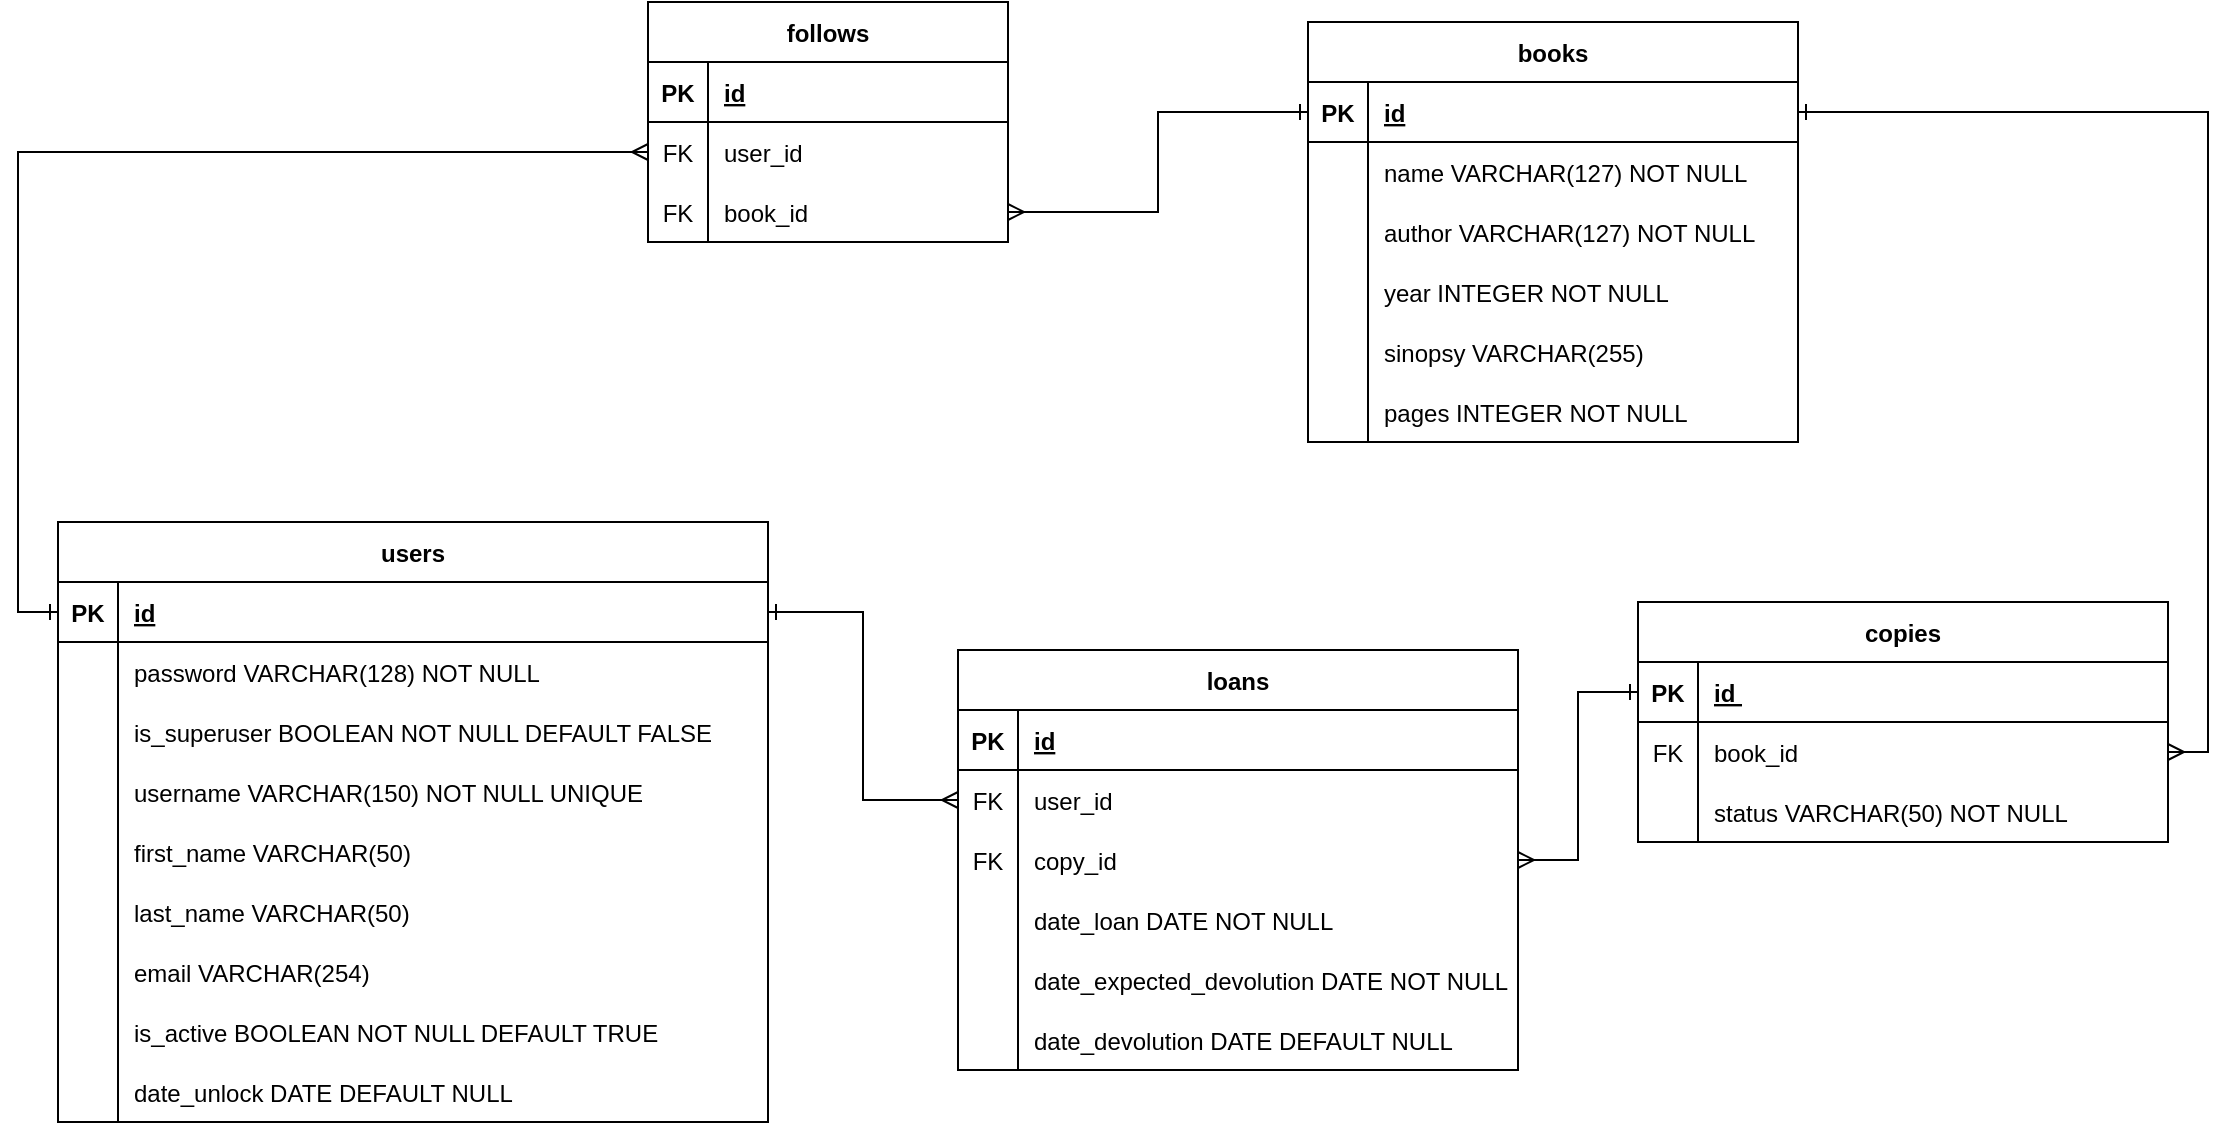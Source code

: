 <mxfile>
    <diagram name="Página-1" id="a2JsWGJIKxftPjZQkkod">
        <mxGraphModel dx="1200" dy="575" grid="1" gridSize="10" guides="1" tooltips="1" connect="1" arrows="1" fold="1" page="1" pageScale="1" pageWidth="1169" pageHeight="827" math="0" shadow="0">
            <root>
                <mxCell id="0"/>
                <mxCell id="1" parent="0"/>
                <mxCell id="HC0QBilnxEu0m2744RWK-25" value="books" style="shape=table;startSize=30;container=1;collapsible=1;childLayout=tableLayout;fixedRows=1;rowLines=0;fontStyle=1;align=center;resizeLast=1;" parent="1" vertex="1">
                    <mxGeometry x="705" y="100" width="245" height="210" as="geometry"/>
                </mxCell>
                <mxCell id="HC0QBilnxEu0m2744RWK-26" value="" style="shape=tableRow;horizontal=0;startSize=0;swimlaneHead=0;swimlaneBody=0;fillColor=none;collapsible=0;dropTarget=0;points=[[0,0.5],[1,0.5]];portConstraint=eastwest;top=0;left=0;right=0;bottom=1;" parent="HC0QBilnxEu0m2744RWK-25" vertex="1">
                    <mxGeometry y="30" width="245" height="30" as="geometry"/>
                </mxCell>
                <mxCell id="HC0QBilnxEu0m2744RWK-27" value="PK" style="shape=partialRectangle;connectable=0;fillColor=none;top=0;left=0;bottom=0;right=0;fontStyle=1;overflow=hidden;" parent="HC0QBilnxEu0m2744RWK-26" vertex="1">
                    <mxGeometry width="30" height="30" as="geometry">
                        <mxRectangle width="30" height="30" as="alternateBounds"/>
                    </mxGeometry>
                </mxCell>
                <mxCell id="HC0QBilnxEu0m2744RWK-28" value="id" style="shape=partialRectangle;connectable=0;fillColor=none;top=0;left=0;bottom=0;right=0;align=left;spacingLeft=6;fontStyle=5;overflow=hidden;" parent="HC0QBilnxEu0m2744RWK-26" vertex="1">
                    <mxGeometry x="30" width="215" height="30" as="geometry">
                        <mxRectangle width="215" height="30" as="alternateBounds"/>
                    </mxGeometry>
                </mxCell>
                <mxCell id="HC0QBilnxEu0m2744RWK-29" value="" style="shape=tableRow;horizontal=0;startSize=0;swimlaneHead=0;swimlaneBody=0;fillColor=none;collapsible=0;dropTarget=0;points=[[0,0.5],[1,0.5]];portConstraint=eastwest;top=0;left=0;right=0;bottom=0;" parent="HC0QBilnxEu0m2744RWK-25" vertex="1">
                    <mxGeometry y="60" width="245" height="30" as="geometry"/>
                </mxCell>
                <mxCell id="HC0QBilnxEu0m2744RWK-30" value="" style="shape=partialRectangle;connectable=0;fillColor=none;top=0;left=0;bottom=0;right=0;editable=1;overflow=hidden;" parent="HC0QBilnxEu0m2744RWK-29" vertex="1">
                    <mxGeometry width="30" height="30" as="geometry">
                        <mxRectangle width="30" height="30" as="alternateBounds"/>
                    </mxGeometry>
                </mxCell>
                <mxCell id="HC0QBilnxEu0m2744RWK-31" value="name VARCHAR(127) NOT NULL" style="shape=partialRectangle;connectable=0;fillColor=none;top=0;left=0;bottom=0;right=0;align=left;spacingLeft=6;overflow=hidden;" parent="HC0QBilnxEu0m2744RWK-29" vertex="1">
                    <mxGeometry x="30" width="215" height="30" as="geometry">
                        <mxRectangle width="215" height="30" as="alternateBounds"/>
                    </mxGeometry>
                </mxCell>
                <mxCell id="HC0QBilnxEu0m2744RWK-88" style="shape=tableRow;horizontal=0;startSize=0;swimlaneHead=0;swimlaneBody=0;fillColor=none;collapsible=0;dropTarget=0;points=[[0,0.5],[1,0.5]];portConstraint=eastwest;top=0;left=0;right=0;bottom=0;" parent="HC0QBilnxEu0m2744RWK-25" vertex="1">
                    <mxGeometry y="90" width="245" height="30" as="geometry"/>
                </mxCell>
                <mxCell id="HC0QBilnxEu0m2744RWK-89" style="shape=partialRectangle;connectable=0;fillColor=none;top=0;left=0;bottom=0;right=0;editable=1;overflow=hidden;" parent="HC0QBilnxEu0m2744RWK-88" vertex="1">
                    <mxGeometry width="30" height="30" as="geometry">
                        <mxRectangle width="30" height="30" as="alternateBounds"/>
                    </mxGeometry>
                </mxCell>
                <mxCell id="HC0QBilnxEu0m2744RWK-90" value="author VARCHAR(127) NOT NULL" style="shape=partialRectangle;connectable=0;fillColor=none;top=0;left=0;bottom=0;right=0;align=left;spacingLeft=6;overflow=hidden;" parent="HC0QBilnxEu0m2744RWK-88" vertex="1">
                    <mxGeometry x="30" width="215" height="30" as="geometry">
                        <mxRectangle width="215" height="30" as="alternateBounds"/>
                    </mxGeometry>
                </mxCell>
                <mxCell id="HC0QBilnxEu0m2744RWK-85" style="shape=tableRow;horizontal=0;startSize=0;swimlaneHead=0;swimlaneBody=0;fillColor=none;collapsible=0;dropTarget=0;points=[[0,0.5],[1,0.5]];portConstraint=eastwest;top=0;left=0;right=0;bottom=0;" parent="HC0QBilnxEu0m2744RWK-25" vertex="1">
                    <mxGeometry y="120" width="245" height="30" as="geometry"/>
                </mxCell>
                <mxCell id="HC0QBilnxEu0m2744RWK-86" style="shape=partialRectangle;connectable=0;fillColor=none;top=0;left=0;bottom=0;right=0;editable=1;overflow=hidden;" parent="HC0QBilnxEu0m2744RWK-85" vertex="1">
                    <mxGeometry width="30" height="30" as="geometry">
                        <mxRectangle width="30" height="30" as="alternateBounds"/>
                    </mxGeometry>
                </mxCell>
                <mxCell id="HC0QBilnxEu0m2744RWK-87" value="year INTEGER NOT NULL" style="shape=partialRectangle;connectable=0;fillColor=none;top=0;left=0;bottom=0;right=0;align=left;spacingLeft=6;overflow=hidden;" parent="HC0QBilnxEu0m2744RWK-85" vertex="1">
                    <mxGeometry x="30" width="215" height="30" as="geometry">
                        <mxRectangle width="215" height="30" as="alternateBounds"/>
                    </mxGeometry>
                </mxCell>
                <mxCell id="HC0QBilnxEu0m2744RWK-82" style="shape=tableRow;horizontal=0;startSize=0;swimlaneHead=0;swimlaneBody=0;fillColor=none;collapsible=0;dropTarget=0;points=[[0,0.5],[1,0.5]];portConstraint=eastwest;top=0;left=0;right=0;bottom=0;" parent="HC0QBilnxEu0m2744RWK-25" vertex="1">
                    <mxGeometry y="150" width="245" height="30" as="geometry"/>
                </mxCell>
                <mxCell id="HC0QBilnxEu0m2744RWK-83" style="shape=partialRectangle;connectable=0;fillColor=none;top=0;left=0;bottom=0;right=0;editable=1;overflow=hidden;" parent="HC0QBilnxEu0m2744RWK-82" vertex="1">
                    <mxGeometry width="30" height="30" as="geometry">
                        <mxRectangle width="30" height="30" as="alternateBounds"/>
                    </mxGeometry>
                </mxCell>
                <mxCell id="HC0QBilnxEu0m2744RWK-84" value="sinopsy VARCHAR(255) " style="shape=partialRectangle;connectable=0;fillColor=none;top=0;left=0;bottom=0;right=0;align=left;spacingLeft=6;overflow=hidden;" parent="HC0QBilnxEu0m2744RWK-82" vertex="1">
                    <mxGeometry x="30" width="215" height="30" as="geometry">
                        <mxRectangle width="215" height="30" as="alternateBounds"/>
                    </mxGeometry>
                </mxCell>
                <mxCell id="HC0QBilnxEu0m2744RWK-32" value="" style="shape=tableRow;horizontal=0;startSize=0;swimlaneHead=0;swimlaneBody=0;fillColor=none;collapsible=0;dropTarget=0;points=[[0,0.5],[1,0.5]];portConstraint=eastwest;top=0;left=0;right=0;bottom=0;" parent="HC0QBilnxEu0m2744RWK-25" vertex="1">
                    <mxGeometry y="180" width="245" height="30" as="geometry"/>
                </mxCell>
                <mxCell id="HC0QBilnxEu0m2744RWK-33" value="" style="shape=partialRectangle;connectable=0;fillColor=none;top=0;left=0;bottom=0;right=0;editable=1;overflow=hidden;" parent="HC0QBilnxEu0m2744RWK-32" vertex="1">
                    <mxGeometry width="30" height="30" as="geometry">
                        <mxRectangle width="30" height="30" as="alternateBounds"/>
                    </mxGeometry>
                </mxCell>
                <mxCell id="HC0QBilnxEu0m2744RWK-34" value="pages INTEGER NOT NULL" style="shape=partialRectangle;connectable=0;fillColor=none;top=0;left=0;bottom=0;right=0;align=left;spacingLeft=6;overflow=hidden;" parent="HC0QBilnxEu0m2744RWK-32" vertex="1">
                    <mxGeometry x="30" width="215" height="30" as="geometry">
                        <mxRectangle width="215" height="30" as="alternateBounds"/>
                    </mxGeometry>
                </mxCell>
                <mxCell id="HC0QBilnxEu0m2744RWK-38" value="follows" style="shape=table;startSize=30;container=1;collapsible=1;childLayout=tableLayout;fixedRows=1;rowLines=0;fontStyle=1;align=center;resizeLast=1;" parent="1" vertex="1">
                    <mxGeometry x="375" y="90" width="180" height="120" as="geometry"/>
                </mxCell>
                <mxCell id="HC0QBilnxEu0m2744RWK-39" value="" style="shape=tableRow;horizontal=0;startSize=0;swimlaneHead=0;swimlaneBody=0;fillColor=none;collapsible=0;dropTarget=0;points=[[0,0.5],[1,0.5]];portConstraint=eastwest;top=0;left=0;right=0;bottom=1;" parent="HC0QBilnxEu0m2744RWK-38" vertex="1">
                    <mxGeometry y="30" width="180" height="30" as="geometry"/>
                </mxCell>
                <mxCell id="HC0QBilnxEu0m2744RWK-40" value="PK" style="shape=partialRectangle;connectable=0;fillColor=none;top=0;left=0;bottom=0;right=0;fontStyle=1;overflow=hidden;" parent="HC0QBilnxEu0m2744RWK-39" vertex="1">
                    <mxGeometry width="30" height="30" as="geometry">
                        <mxRectangle width="30" height="30" as="alternateBounds"/>
                    </mxGeometry>
                </mxCell>
                <mxCell id="HC0QBilnxEu0m2744RWK-41" value="id" style="shape=partialRectangle;connectable=0;fillColor=none;top=0;left=0;bottom=0;right=0;align=left;spacingLeft=6;fontStyle=5;overflow=hidden;" parent="HC0QBilnxEu0m2744RWK-39" vertex="1">
                    <mxGeometry x="30" width="150" height="30" as="geometry">
                        <mxRectangle width="150" height="30" as="alternateBounds"/>
                    </mxGeometry>
                </mxCell>
                <mxCell id="HC0QBilnxEu0m2744RWK-42" value="" style="shape=tableRow;horizontal=0;startSize=0;swimlaneHead=0;swimlaneBody=0;fillColor=none;collapsible=0;dropTarget=0;points=[[0,0.5],[1,0.5]];portConstraint=eastwest;top=0;left=0;right=0;bottom=0;" parent="HC0QBilnxEu0m2744RWK-38" vertex="1">
                    <mxGeometry y="60" width="180" height="30" as="geometry"/>
                </mxCell>
                <mxCell id="HC0QBilnxEu0m2744RWK-43" value="FK" style="shape=partialRectangle;connectable=0;fillColor=none;top=0;left=0;bottom=0;right=0;editable=1;overflow=hidden;" parent="HC0QBilnxEu0m2744RWK-42" vertex="1">
                    <mxGeometry width="30" height="30" as="geometry">
                        <mxRectangle width="30" height="30" as="alternateBounds"/>
                    </mxGeometry>
                </mxCell>
                <mxCell id="HC0QBilnxEu0m2744RWK-44" value="user_id" style="shape=partialRectangle;connectable=0;fillColor=none;top=0;left=0;bottom=0;right=0;align=left;spacingLeft=6;overflow=hidden;" parent="HC0QBilnxEu0m2744RWK-42" vertex="1">
                    <mxGeometry x="30" width="150" height="30" as="geometry">
                        <mxRectangle width="150" height="30" as="alternateBounds"/>
                    </mxGeometry>
                </mxCell>
                <mxCell id="HC0QBilnxEu0m2744RWK-45" value="" style="shape=tableRow;horizontal=0;startSize=0;swimlaneHead=0;swimlaneBody=0;fillColor=none;collapsible=0;dropTarget=0;points=[[0,0.5],[1,0.5]];portConstraint=eastwest;top=0;left=0;right=0;bottom=0;" parent="HC0QBilnxEu0m2744RWK-38" vertex="1">
                    <mxGeometry y="90" width="180" height="30" as="geometry"/>
                </mxCell>
                <mxCell id="HC0QBilnxEu0m2744RWK-46" value="FK" style="shape=partialRectangle;connectable=0;fillColor=none;top=0;left=0;bottom=0;right=0;editable=1;overflow=hidden;" parent="HC0QBilnxEu0m2744RWK-45" vertex="1">
                    <mxGeometry width="30" height="30" as="geometry">
                        <mxRectangle width="30" height="30" as="alternateBounds"/>
                    </mxGeometry>
                </mxCell>
                <mxCell id="HC0QBilnxEu0m2744RWK-47" value="book_id" style="shape=partialRectangle;connectable=0;fillColor=none;top=0;left=0;bottom=0;right=0;align=left;spacingLeft=6;overflow=hidden;" parent="HC0QBilnxEu0m2744RWK-45" vertex="1">
                    <mxGeometry x="30" width="150" height="30" as="geometry">
                        <mxRectangle width="150" height="30" as="alternateBounds"/>
                    </mxGeometry>
                </mxCell>
                <mxCell id="HC0QBilnxEu0m2744RWK-64" value="copies" style="shape=table;startSize=30;container=1;collapsible=1;childLayout=tableLayout;fixedRows=1;rowLines=0;fontStyle=1;align=center;resizeLast=1;" parent="1" vertex="1">
                    <mxGeometry x="870" y="390" width="265" height="120" as="geometry"/>
                </mxCell>
                <mxCell id="HC0QBilnxEu0m2744RWK-65" value="" style="shape=tableRow;horizontal=0;startSize=0;swimlaneHead=0;swimlaneBody=0;fillColor=none;collapsible=0;dropTarget=0;points=[[0,0.5],[1,0.5]];portConstraint=eastwest;top=0;left=0;right=0;bottom=1;" parent="HC0QBilnxEu0m2744RWK-64" vertex="1">
                    <mxGeometry y="30" width="265" height="30" as="geometry"/>
                </mxCell>
                <mxCell id="HC0QBilnxEu0m2744RWK-66" value="PK" style="shape=partialRectangle;connectable=0;fillColor=none;top=0;left=0;bottom=0;right=0;fontStyle=1;overflow=hidden;" parent="HC0QBilnxEu0m2744RWK-65" vertex="1">
                    <mxGeometry width="30" height="30" as="geometry">
                        <mxRectangle width="30" height="30" as="alternateBounds"/>
                    </mxGeometry>
                </mxCell>
                <mxCell id="HC0QBilnxEu0m2744RWK-67" value="id " style="shape=partialRectangle;connectable=0;fillColor=none;top=0;left=0;bottom=0;right=0;align=left;spacingLeft=6;fontStyle=5;overflow=hidden;" parent="HC0QBilnxEu0m2744RWK-65" vertex="1">
                    <mxGeometry x="30" width="235" height="30" as="geometry">
                        <mxRectangle width="235" height="30" as="alternateBounds"/>
                    </mxGeometry>
                </mxCell>
                <mxCell id="HC0QBilnxEu0m2744RWK-68" value="" style="shape=tableRow;horizontal=0;startSize=0;swimlaneHead=0;swimlaneBody=0;fillColor=none;collapsible=0;dropTarget=0;points=[[0,0.5],[1,0.5]];portConstraint=eastwest;top=0;left=0;right=0;bottom=0;" parent="HC0QBilnxEu0m2744RWK-64" vertex="1">
                    <mxGeometry y="60" width="265" height="30" as="geometry"/>
                </mxCell>
                <mxCell id="HC0QBilnxEu0m2744RWK-69" value="FK" style="shape=partialRectangle;connectable=0;fillColor=none;top=0;left=0;bottom=0;right=0;editable=1;overflow=hidden;" parent="HC0QBilnxEu0m2744RWK-68" vertex="1">
                    <mxGeometry width="30" height="30" as="geometry">
                        <mxRectangle width="30" height="30" as="alternateBounds"/>
                    </mxGeometry>
                </mxCell>
                <mxCell id="HC0QBilnxEu0m2744RWK-70" value="book_id" style="shape=partialRectangle;connectable=0;fillColor=none;top=0;left=0;bottom=0;right=0;align=left;spacingLeft=6;overflow=hidden;" parent="HC0QBilnxEu0m2744RWK-68" vertex="1">
                    <mxGeometry x="30" width="235" height="30" as="geometry">
                        <mxRectangle width="235" height="30" as="alternateBounds"/>
                    </mxGeometry>
                </mxCell>
                <mxCell id="2" style="shape=tableRow;horizontal=0;startSize=0;swimlaneHead=0;swimlaneBody=0;fillColor=none;collapsible=0;dropTarget=0;points=[[0,0.5],[1,0.5]];portConstraint=eastwest;top=0;left=0;right=0;bottom=0;" parent="HC0QBilnxEu0m2744RWK-64" vertex="1">
                    <mxGeometry y="90" width="265" height="30" as="geometry"/>
                </mxCell>
                <mxCell id="3" style="shape=partialRectangle;connectable=0;fillColor=none;top=0;left=0;bottom=0;right=0;editable=1;overflow=hidden;" parent="2" vertex="1">
                    <mxGeometry width="30" height="30" as="geometry">
                        <mxRectangle width="30" height="30" as="alternateBounds"/>
                    </mxGeometry>
                </mxCell>
                <mxCell id="4" value="status VARCHAR(50) NOT NULL" style="shape=partialRectangle;connectable=0;fillColor=none;top=0;left=0;bottom=0;right=0;align=left;spacingLeft=6;overflow=hidden;" parent="2" vertex="1">
                    <mxGeometry x="30" width="235" height="30" as="geometry">
                        <mxRectangle width="235" height="30" as="alternateBounds"/>
                    </mxGeometry>
                </mxCell>
                <mxCell id="HC0QBilnxEu0m2744RWK-78" style="edgeStyle=orthogonalEdgeStyle;rounded=0;orthogonalLoop=1;jettySize=auto;html=1;exitX=1;exitY=0.5;exitDx=0;exitDy=0;entryX=0;entryY=0.5;entryDx=0;entryDy=0;endArrow=ERone;endFill=0;startArrow=ERmany;startFill=0;" parent="1" source="HC0QBilnxEu0m2744RWK-58" target="HC0QBilnxEu0m2744RWK-65" edge="1">
                    <mxGeometry relative="1" as="geometry"/>
                </mxCell>
                <mxCell id="HC0QBilnxEu0m2744RWK-79" style="edgeStyle=orthogonalEdgeStyle;rounded=0;orthogonalLoop=1;jettySize=auto;html=1;exitX=1;exitY=0.5;exitDx=0;exitDy=0;entryX=1;entryY=0.5;entryDx=0;entryDy=0;endArrow=ERone;endFill=0;startArrow=ERmany;startFill=0;" parent="1" source="HC0QBilnxEu0m2744RWK-68" target="HC0QBilnxEu0m2744RWK-26" edge="1">
                    <mxGeometry relative="1" as="geometry"/>
                </mxCell>
                <mxCell id="HC0QBilnxEu0m2744RWK-81" style="edgeStyle=orthogonalEdgeStyle;rounded=0;orthogonalLoop=1;jettySize=auto;html=1;exitX=1;exitY=0.5;exitDx=0;exitDy=0;entryX=0;entryY=0.5;entryDx=0;entryDy=0;startArrow=ERmany;startFill=0;endArrow=ERone;endFill=0;" parent="1" source="HC0QBilnxEu0m2744RWK-45" target="HC0QBilnxEu0m2744RWK-26" edge="1">
                    <mxGeometry relative="1" as="geometry"/>
                </mxCell>
                <mxCell id="HC0QBilnxEu0m2744RWK-94" value="users" style="shape=table;startSize=30;container=1;collapsible=1;childLayout=tableLayout;fixedRows=1;rowLines=0;fontStyle=1;align=center;resizeLast=1;" parent="1" vertex="1">
                    <mxGeometry x="80" y="350" width="355" height="300" as="geometry"/>
                </mxCell>
                <mxCell id="HC0QBilnxEu0m2744RWK-95" value="" style="shape=tableRow;horizontal=0;startSize=0;swimlaneHead=0;swimlaneBody=0;fillColor=none;collapsible=0;dropTarget=0;points=[[0,0.5],[1,0.5]];portConstraint=eastwest;top=0;left=0;right=0;bottom=1;" parent="HC0QBilnxEu0m2744RWK-94" vertex="1">
                    <mxGeometry y="30" width="355" height="30" as="geometry"/>
                </mxCell>
                <mxCell id="HC0QBilnxEu0m2744RWK-96" value="PK" style="shape=partialRectangle;connectable=0;fillColor=none;top=0;left=0;bottom=0;right=0;fontStyle=1;overflow=hidden;" parent="HC0QBilnxEu0m2744RWK-95" vertex="1">
                    <mxGeometry width="30" height="30" as="geometry">
                        <mxRectangle width="30" height="30" as="alternateBounds"/>
                    </mxGeometry>
                </mxCell>
                <mxCell id="HC0QBilnxEu0m2744RWK-97" value="id" style="shape=partialRectangle;connectable=0;fillColor=none;top=0;left=0;bottom=0;right=0;align=left;spacingLeft=6;fontStyle=5;overflow=hidden;" parent="HC0QBilnxEu0m2744RWK-95" vertex="1">
                    <mxGeometry x="30" width="325" height="30" as="geometry">
                        <mxRectangle width="325" height="30" as="alternateBounds"/>
                    </mxGeometry>
                </mxCell>
                <mxCell id="HC0QBilnxEu0m2744RWK-98" value="" style="shape=tableRow;horizontal=0;startSize=0;swimlaneHead=0;swimlaneBody=0;fillColor=none;collapsible=0;dropTarget=0;points=[[0,0.5],[1,0.5]];portConstraint=eastwest;top=0;left=0;right=0;bottom=0;" parent="HC0QBilnxEu0m2744RWK-94" vertex="1">
                    <mxGeometry y="60" width="355" height="30" as="geometry"/>
                </mxCell>
                <mxCell id="HC0QBilnxEu0m2744RWK-99" value="" style="shape=partialRectangle;connectable=0;fillColor=none;top=0;left=0;bottom=0;right=0;editable=1;overflow=hidden;" parent="HC0QBilnxEu0m2744RWK-98" vertex="1">
                    <mxGeometry width="30" height="30" as="geometry">
                        <mxRectangle width="30" height="30" as="alternateBounds"/>
                    </mxGeometry>
                </mxCell>
                <mxCell id="HC0QBilnxEu0m2744RWK-100" value="password VARCHAR(128) NOT NULL" style="shape=partialRectangle;connectable=0;fillColor=none;top=0;left=0;bottom=0;right=0;align=left;spacingLeft=6;overflow=hidden;" parent="HC0QBilnxEu0m2744RWK-98" vertex="1">
                    <mxGeometry x="30" width="325" height="30" as="geometry">
                        <mxRectangle width="325" height="30" as="alternateBounds"/>
                    </mxGeometry>
                </mxCell>
                <mxCell id="HC0QBilnxEu0m2744RWK-104" value="" style="shape=tableRow;horizontal=0;startSize=0;swimlaneHead=0;swimlaneBody=0;fillColor=none;collapsible=0;dropTarget=0;points=[[0,0.5],[1,0.5]];portConstraint=eastwest;top=0;left=0;right=0;bottom=0;" parent="HC0QBilnxEu0m2744RWK-94" vertex="1">
                    <mxGeometry y="90" width="355" height="30" as="geometry"/>
                </mxCell>
                <mxCell id="HC0QBilnxEu0m2744RWK-105" value="" style="shape=partialRectangle;connectable=0;fillColor=none;top=0;left=0;bottom=0;right=0;editable=1;overflow=hidden;" parent="HC0QBilnxEu0m2744RWK-104" vertex="1">
                    <mxGeometry width="30" height="30" as="geometry">
                        <mxRectangle width="30" height="30" as="alternateBounds"/>
                    </mxGeometry>
                </mxCell>
                <mxCell id="HC0QBilnxEu0m2744RWK-106" value="is_superuser BOOLEAN NOT NULL DEFAULT FALSE" style="shape=partialRectangle;connectable=0;fillColor=none;top=0;left=0;bottom=0;right=0;align=left;spacingLeft=6;overflow=hidden;" parent="HC0QBilnxEu0m2744RWK-104" vertex="1">
                    <mxGeometry x="30" width="325" height="30" as="geometry">
                        <mxRectangle width="325" height="30" as="alternateBounds"/>
                    </mxGeometry>
                </mxCell>
                <mxCell id="HC0QBilnxEu0m2744RWK-107" style="shape=tableRow;horizontal=0;startSize=0;swimlaneHead=0;swimlaneBody=0;fillColor=none;collapsible=0;dropTarget=0;points=[[0,0.5],[1,0.5]];portConstraint=eastwest;top=0;left=0;right=0;bottom=0;" parent="HC0QBilnxEu0m2744RWK-94" vertex="1">
                    <mxGeometry y="120" width="355" height="30" as="geometry"/>
                </mxCell>
                <mxCell id="HC0QBilnxEu0m2744RWK-108" style="shape=partialRectangle;connectable=0;fillColor=none;top=0;left=0;bottom=0;right=0;editable=1;overflow=hidden;" parent="HC0QBilnxEu0m2744RWK-107" vertex="1">
                    <mxGeometry width="30" height="30" as="geometry">
                        <mxRectangle width="30" height="30" as="alternateBounds"/>
                    </mxGeometry>
                </mxCell>
                <mxCell id="HC0QBilnxEu0m2744RWK-109" value="username VARCHAR(150) NOT NULL UNIQUE" style="shape=partialRectangle;connectable=0;fillColor=none;top=0;left=0;bottom=0;right=0;align=left;spacingLeft=6;overflow=hidden;" parent="HC0QBilnxEu0m2744RWK-107" vertex="1">
                    <mxGeometry x="30" width="325" height="30" as="geometry">
                        <mxRectangle width="325" height="30" as="alternateBounds"/>
                    </mxGeometry>
                </mxCell>
                <mxCell id="HC0QBilnxEu0m2744RWK-110" style="shape=tableRow;horizontal=0;startSize=0;swimlaneHead=0;swimlaneBody=0;fillColor=none;collapsible=0;dropTarget=0;points=[[0,0.5],[1,0.5]];portConstraint=eastwest;top=0;left=0;right=0;bottom=0;" parent="HC0QBilnxEu0m2744RWK-94" vertex="1">
                    <mxGeometry y="150" width="355" height="30" as="geometry"/>
                </mxCell>
                <mxCell id="HC0QBilnxEu0m2744RWK-111" style="shape=partialRectangle;connectable=0;fillColor=none;top=0;left=0;bottom=0;right=0;editable=1;overflow=hidden;" parent="HC0QBilnxEu0m2744RWK-110" vertex="1">
                    <mxGeometry width="30" height="30" as="geometry">
                        <mxRectangle width="30" height="30" as="alternateBounds"/>
                    </mxGeometry>
                </mxCell>
                <mxCell id="HC0QBilnxEu0m2744RWK-112" value="first_name VARCHAR(50)" style="shape=partialRectangle;connectable=0;fillColor=none;top=0;left=0;bottom=0;right=0;align=left;spacingLeft=6;overflow=hidden;" parent="HC0QBilnxEu0m2744RWK-110" vertex="1">
                    <mxGeometry x="30" width="325" height="30" as="geometry">
                        <mxRectangle width="325" height="30" as="alternateBounds"/>
                    </mxGeometry>
                </mxCell>
                <mxCell id="HC0QBilnxEu0m2744RWK-113" style="shape=tableRow;horizontal=0;startSize=0;swimlaneHead=0;swimlaneBody=0;fillColor=none;collapsible=0;dropTarget=0;points=[[0,0.5],[1,0.5]];portConstraint=eastwest;top=0;left=0;right=0;bottom=0;" parent="HC0QBilnxEu0m2744RWK-94" vertex="1">
                    <mxGeometry y="180" width="355" height="30" as="geometry"/>
                </mxCell>
                <mxCell id="HC0QBilnxEu0m2744RWK-114" style="shape=partialRectangle;connectable=0;fillColor=none;top=0;left=0;bottom=0;right=0;editable=1;overflow=hidden;" parent="HC0QBilnxEu0m2744RWK-113" vertex="1">
                    <mxGeometry width="30" height="30" as="geometry">
                        <mxRectangle width="30" height="30" as="alternateBounds"/>
                    </mxGeometry>
                </mxCell>
                <mxCell id="HC0QBilnxEu0m2744RWK-115" value="last_name VARCHAR(50)" style="shape=partialRectangle;connectable=0;fillColor=none;top=0;left=0;bottom=0;right=0;align=left;spacingLeft=6;overflow=hidden;" parent="HC0QBilnxEu0m2744RWK-113" vertex="1">
                    <mxGeometry x="30" width="325" height="30" as="geometry">
                        <mxRectangle width="325" height="30" as="alternateBounds"/>
                    </mxGeometry>
                </mxCell>
                <mxCell id="HC0QBilnxEu0m2744RWK-116" style="shape=tableRow;horizontal=0;startSize=0;swimlaneHead=0;swimlaneBody=0;fillColor=none;collapsible=0;dropTarget=0;points=[[0,0.5],[1,0.5]];portConstraint=eastwest;top=0;left=0;right=0;bottom=0;" parent="HC0QBilnxEu0m2744RWK-94" vertex="1">
                    <mxGeometry y="210" width="355" height="30" as="geometry"/>
                </mxCell>
                <mxCell id="HC0QBilnxEu0m2744RWK-117" style="shape=partialRectangle;connectable=0;fillColor=none;top=0;left=0;bottom=0;right=0;editable=1;overflow=hidden;" parent="HC0QBilnxEu0m2744RWK-116" vertex="1">
                    <mxGeometry width="30" height="30" as="geometry">
                        <mxRectangle width="30" height="30" as="alternateBounds"/>
                    </mxGeometry>
                </mxCell>
                <mxCell id="HC0QBilnxEu0m2744RWK-118" value="email VARCHAR(254)" style="shape=partialRectangle;connectable=0;fillColor=none;top=0;left=0;bottom=0;right=0;align=left;spacingLeft=6;overflow=hidden;" parent="HC0QBilnxEu0m2744RWK-116" vertex="1">
                    <mxGeometry x="30" width="325" height="30" as="geometry">
                        <mxRectangle width="325" height="30" as="alternateBounds"/>
                    </mxGeometry>
                </mxCell>
                <mxCell id="HC0QBilnxEu0m2744RWK-122" style="shape=tableRow;horizontal=0;startSize=0;swimlaneHead=0;swimlaneBody=0;fillColor=none;collapsible=0;dropTarget=0;points=[[0,0.5],[1,0.5]];portConstraint=eastwest;top=0;left=0;right=0;bottom=0;" parent="HC0QBilnxEu0m2744RWK-94" vertex="1">
                    <mxGeometry y="240" width="355" height="30" as="geometry"/>
                </mxCell>
                <mxCell id="HC0QBilnxEu0m2744RWK-123" style="shape=partialRectangle;connectable=0;fillColor=none;top=0;left=0;bottom=0;right=0;editable=1;overflow=hidden;" parent="HC0QBilnxEu0m2744RWK-122" vertex="1">
                    <mxGeometry width="30" height="30" as="geometry">
                        <mxRectangle width="30" height="30" as="alternateBounds"/>
                    </mxGeometry>
                </mxCell>
                <mxCell id="HC0QBilnxEu0m2744RWK-124" value="is_active BOOLEAN NOT NULL DEFAULT TRUE" style="shape=partialRectangle;connectable=0;fillColor=none;top=0;left=0;bottom=0;right=0;align=left;spacingLeft=6;overflow=hidden;" parent="HC0QBilnxEu0m2744RWK-122" vertex="1">
                    <mxGeometry x="30" width="325" height="30" as="geometry">
                        <mxRectangle width="325" height="30" as="alternateBounds"/>
                    </mxGeometry>
                </mxCell>
                <mxCell id="HC0QBilnxEu0m2744RWK-133" style="shape=tableRow;horizontal=0;startSize=0;swimlaneHead=0;swimlaneBody=0;fillColor=none;collapsible=0;dropTarget=0;points=[[0,0.5],[1,0.5]];portConstraint=eastwest;top=0;left=0;right=0;bottom=0;" parent="HC0QBilnxEu0m2744RWK-94" vertex="1">
                    <mxGeometry y="270" width="355" height="30" as="geometry"/>
                </mxCell>
                <mxCell id="HC0QBilnxEu0m2744RWK-134" style="shape=partialRectangle;connectable=0;fillColor=none;top=0;left=0;bottom=0;right=0;editable=1;overflow=hidden;" parent="HC0QBilnxEu0m2744RWK-133" vertex="1">
                    <mxGeometry width="30" height="30" as="geometry">
                        <mxRectangle width="30" height="30" as="alternateBounds"/>
                    </mxGeometry>
                </mxCell>
                <mxCell id="HC0QBilnxEu0m2744RWK-135" value="date_unlock DATE DEFAULT NULL" style="shape=partialRectangle;connectable=0;fillColor=none;top=0;left=0;bottom=0;right=0;align=left;spacingLeft=6;overflow=hidden;" parent="HC0QBilnxEu0m2744RWK-133" vertex="1">
                    <mxGeometry x="30" width="325" height="30" as="geometry">
                        <mxRectangle width="325" height="30" as="alternateBounds"/>
                    </mxGeometry>
                </mxCell>
                <mxCell id="HC0QBilnxEu0m2744RWK-131" style="edgeStyle=orthogonalEdgeStyle;rounded=0;orthogonalLoop=1;jettySize=auto;html=1;exitX=1;exitY=0.5;exitDx=0;exitDy=0;entryX=0;entryY=0.5;entryDx=0;entryDy=0;startArrow=ERone;startFill=0;endArrow=ERmany;endFill=0;" parent="1" source="HC0QBilnxEu0m2744RWK-95" target="HC0QBilnxEu0m2744RWK-55" edge="1">
                    <mxGeometry relative="1" as="geometry"/>
                </mxCell>
                <mxCell id="HC0QBilnxEu0m2744RWK-132" style="edgeStyle=orthogonalEdgeStyle;rounded=0;orthogonalLoop=1;jettySize=auto;html=1;exitX=0;exitY=0.5;exitDx=0;exitDy=0;entryX=0;entryY=0.5;entryDx=0;entryDy=0;startArrow=ERmany;startFill=0;endArrow=ERone;endFill=0;" parent="1" source="HC0QBilnxEu0m2744RWK-42" target="HC0QBilnxEu0m2744RWK-95" edge="1">
                    <mxGeometry relative="1" as="geometry"/>
                </mxCell>
                <mxCell id="HC0QBilnxEu0m2744RWK-51" value="loans" style="shape=table;startSize=30;container=1;collapsible=1;childLayout=tableLayout;fixedRows=1;rowLines=0;fontStyle=1;align=center;resizeLast=1;" parent="1" vertex="1">
                    <mxGeometry x="530" y="414" width="280" height="210" as="geometry"/>
                </mxCell>
                <mxCell id="HC0QBilnxEu0m2744RWK-52" value="" style="shape=tableRow;horizontal=0;startSize=0;swimlaneHead=0;swimlaneBody=0;fillColor=none;collapsible=0;dropTarget=0;points=[[0,0.5],[1,0.5]];portConstraint=eastwest;top=0;left=0;right=0;bottom=1;" parent="HC0QBilnxEu0m2744RWK-51" vertex="1">
                    <mxGeometry y="30" width="280" height="30" as="geometry"/>
                </mxCell>
                <mxCell id="HC0QBilnxEu0m2744RWK-53" value="PK" style="shape=partialRectangle;connectable=0;fillColor=none;top=0;left=0;bottom=0;right=0;fontStyle=1;overflow=hidden;" parent="HC0QBilnxEu0m2744RWK-52" vertex="1">
                    <mxGeometry width="30" height="30" as="geometry">
                        <mxRectangle width="30" height="30" as="alternateBounds"/>
                    </mxGeometry>
                </mxCell>
                <mxCell id="HC0QBilnxEu0m2744RWK-54" value="id" style="shape=partialRectangle;connectable=0;fillColor=none;top=0;left=0;bottom=0;right=0;align=left;spacingLeft=6;fontStyle=5;overflow=hidden;" parent="HC0QBilnxEu0m2744RWK-52" vertex="1">
                    <mxGeometry x="30" width="250" height="30" as="geometry">
                        <mxRectangle width="250" height="30" as="alternateBounds"/>
                    </mxGeometry>
                </mxCell>
                <mxCell id="HC0QBilnxEu0m2744RWK-55" value="" style="shape=tableRow;horizontal=0;startSize=0;swimlaneHead=0;swimlaneBody=0;fillColor=none;collapsible=0;dropTarget=0;points=[[0,0.5],[1,0.5]];portConstraint=eastwest;top=0;left=0;right=0;bottom=0;" parent="HC0QBilnxEu0m2744RWK-51" vertex="1">
                    <mxGeometry y="60" width="280" height="30" as="geometry"/>
                </mxCell>
                <mxCell id="HC0QBilnxEu0m2744RWK-56" value="FK" style="shape=partialRectangle;connectable=0;fillColor=none;top=0;left=0;bottom=0;right=0;editable=1;overflow=hidden;" parent="HC0QBilnxEu0m2744RWK-55" vertex="1">
                    <mxGeometry width="30" height="30" as="geometry">
                        <mxRectangle width="30" height="30" as="alternateBounds"/>
                    </mxGeometry>
                </mxCell>
                <mxCell id="HC0QBilnxEu0m2744RWK-57" value="user_id" style="shape=partialRectangle;connectable=0;fillColor=none;top=0;left=0;bottom=0;right=0;align=left;spacingLeft=6;overflow=hidden;" parent="HC0QBilnxEu0m2744RWK-55" vertex="1">
                    <mxGeometry x="30" width="250" height="30" as="geometry">
                        <mxRectangle width="250" height="30" as="alternateBounds"/>
                    </mxGeometry>
                </mxCell>
                <mxCell id="HC0QBilnxEu0m2744RWK-58" value="" style="shape=tableRow;horizontal=0;startSize=0;swimlaneHead=0;swimlaneBody=0;fillColor=none;collapsible=0;dropTarget=0;points=[[0,0.5],[1,0.5]];portConstraint=eastwest;top=0;left=0;right=0;bottom=0;" parent="HC0QBilnxEu0m2744RWK-51" vertex="1">
                    <mxGeometry y="90" width="280" height="30" as="geometry"/>
                </mxCell>
                <mxCell id="HC0QBilnxEu0m2744RWK-59" value="FK" style="shape=partialRectangle;connectable=0;fillColor=none;top=0;left=0;bottom=0;right=0;editable=1;overflow=hidden;" parent="HC0QBilnxEu0m2744RWK-58" vertex="1">
                    <mxGeometry width="30" height="30" as="geometry">
                        <mxRectangle width="30" height="30" as="alternateBounds"/>
                    </mxGeometry>
                </mxCell>
                <mxCell id="HC0QBilnxEu0m2744RWK-60" value="copy_id" style="shape=partialRectangle;connectable=0;fillColor=none;top=0;left=0;bottom=0;right=0;align=left;spacingLeft=6;overflow=hidden;" parent="HC0QBilnxEu0m2744RWK-58" vertex="1">
                    <mxGeometry x="30" width="250" height="30" as="geometry">
                        <mxRectangle width="250" height="30" as="alternateBounds"/>
                    </mxGeometry>
                </mxCell>
                <mxCell id="HC0QBilnxEu0m2744RWK-61" value="" style="shape=tableRow;horizontal=0;startSize=0;swimlaneHead=0;swimlaneBody=0;fillColor=none;collapsible=0;dropTarget=0;points=[[0,0.5],[1,0.5]];portConstraint=eastwest;top=0;left=0;right=0;bottom=0;" parent="HC0QBilnxEu0m2744RWK-51" vertex="1">
                    <mxGeometry y="120" width="280" height="30" as="geometry"/>
                </mxCell>
                <mxCell id="HC0QBilnxEu0m2744RWK-62" value="" style="shape=partialRectangle;connectable=0;fillColor=none;top=0;left=0;bottom=0;right=0;editable=1;overflow=hidden;" parent="HC0QBilnxEu0m2744RWK-61" vertex="1">
                    <mxGeometry width="30" height="30" as="geometry">
                        <mxRectangle width="30" height="30" as="alternateBounds"/>
                    </mxGeometry>
                </mxCell>
                <mxCell id="HC0QBilnxEu0m2744RWK-63" value="date_loan DATE NOT NULL" style="shape=partialRectangle;connectable=0;fillColor=none;top=0;left=0;bottom=0;right=0;align=left;spacingLeft=6;overflow=hidden;" parent="HC0QBilnxEu0m2744RWK-61" vertex="1">
                    <mxGeometry x="30" width="250" height="30" as="geometry">
                        <mxRectangle width="250" height="30" as="alternateBounds"/>
                    </mxGeometry>
                </mxCell>
                <mxCell id="HC0QBilnxEu0m2744RWK-91" style="shape=tableRow;horizontal=0;startSize=0;swimlaneHead=0;swimlaneBody=0;fillColor=none;collapsible=0;dropTarget=0;points=[[0,0.5],[1,0.5]];portConstraint=eastwest;top=0;left=0;right=0;bottom=0;" parent="HC0QBilnxEu0m2744RWK-51" vertex="1">
                    <mxGeometry y="150" width="280" height="30" as="geometry"/>
                </mxCell>
                <mxCell id="HC0QBilnxEu0m2744RWK-92" style="shape=partialRectangle;connectable=0;fillColor=none;top=0;left=0;bottom=0;right=0;editable=1;overflow=hidden;" parent="HC0QBilnxEu0m2744RWK-91" vertex="1">
                    <mxGeometry width="30" height="30" as="geometry">
                        <mxRectangle width="30" height="30" as="alternateBounds"/>
                    </mxGeometry>
                </mxCell>
                <mxCell id="HC0QBilnxEu0m2744RWK-93" value="date_expected_devolution DATE NOT NULL" style="shape=partialRectangle;connectable=0;fillColor=none;top=0;left=0;bottom=0;right=0;align=left;spacingLeft=6;overflow=hidden;" parent="HC0QBilnxEu0m2744RWK-91" vertex="1">
                    <mxGeometry x="30" width="250" height="30" as="geometry">
                        <mxRectangle width="250" height="30" as="alternateBounds"/>
                    </mxGeometry>
                </mxCell>
                <mxCell id="5" style="shape=tableRow;horizontal=0;startSize=0;swimlaneHead=0;swimlaneBody=0;fillColor=none;collapsible=0;dropTarget=0;points=[[0,0.5],[1,0.5]];portConstraint=eastwest;top=0;left=0;right=0;bottom=0;" vertex="1" parent="HC0QBilnxEu0m2744RWK-51">
                    <mxGeometry y="180" width="280" height="30" as="geometry"/>
                </mxCell>
                <mxCell id="6" style="shape=partialRectangle;connectable=0;fillColor=none;top=0;left=0;bottom=0;right=0;editable=1;overflow=hidden;" vertex="1" parent="5">
                    <mxGeometry width="30" height="30" as="geometry">
                        <mxRectangle width="30" height="30" as="alternateBounds"/>
                    </mxGeometry>
                </mxCell>
                <mxCell id="7" style="shape=partialRectangle;connectable=0;fillColor=none;top=0;left=0;bottom=0;right=0;align=left;spacingLeft=6;overflow=hidden;" vertex="1" parent="5">
                    <mxGeometry x="30" width="250" height="30" as="geometry">
                        <mxRectangle width="250" height="30" as="alternateBounds"/>
                    </mxGeometry>
                </mxCell>
                <mxCell id="8" value="date_devolution DATE DEFAULT NULL" style="shape=partialRectangle;connectable=0;fillColor=none;top=0;left=0;bottom=0;right=0;align=left;spacingLeft=6;overflow=hidden;" vertex="1" parent="1">
                    <mxGeometry x="560" y="594" width="240" height="30" as="geometry">
                        <mxRectangle width="194" height="30" as="alternateBounds"/>
                    </mxGeometry>
                </mxCell>
            </root>
        </mxGraphModel>
    </diagram>
</mxfile>